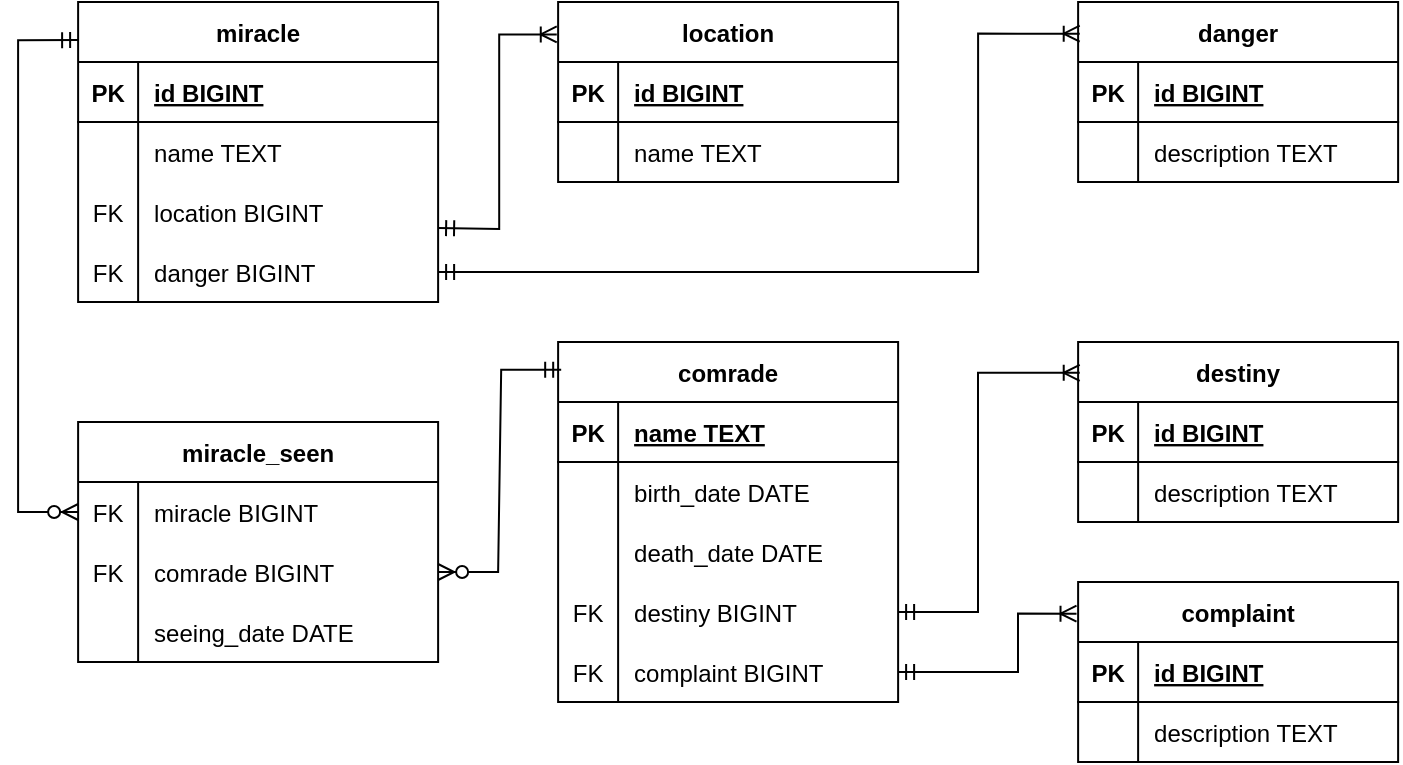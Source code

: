 <mxfile version="20.8.16" type="device"><diagram id="R2lEEEUBdFMjLlhIrx00" name="Page-1"><mxGraphModel dx="819" dy="313" grid="0" gridSize="10" guides="1" tooltips="1" connect="1" arrows="1" fold="1" page="0" pageScale="1" pageWidth="200" pageHeight="180" math="0" shadow="0" extFonts="Permanent Marker^https://fonts.googleapis.com/css?family=Permanent+Marker"><root><mxCell id="0"/><mxCell id="1" parent="0"/><mxCell id="cmuKN8WUboQFUo0ug34n-3" value="danger" style="shape=table;startSize=30;container=1;collapsible=1;childLayout=tableLayout;fixedRows=1;rowLines=0;fontStyle=1;align=center;resizeLast=1;" vertex="1" parent="1"><mxGeometry x="980.06" y="440" width="160" height="90" as="geometry"/></mxCell><mxCell id="cmuKN8WUboQFUo0ug34n-4" value="" style="shape=tableRow;horizontal=0;startSize=0;swimlaneHead=0;swimlaneBody=0;fillColor=none;collapsible=0;dropTarget=0;points=[[0,0.5],[1,0.5]];portConstraint=eastwest;strokeColor=inherit;top=0;left=0;right=0;bottom=1;" vertex="1" parent="cmuKN8WUboQFUo0ug34n-3"><mxGeometry y="30" width="160" height="30" as="geometry"/></mxCell><mxCell id="cmuKN8WUboQFUo0ug34n-5" value="PK" style="shape=partialRectangle;overflow=hidden;connectable=0;fillColor=none;strokeColor=inherit;top=0;left=0;bottom=0;right=0;fontStyle=1;" vertex="1" parent="cmuKN8WUboQFUo0ug34n-4"><mxGeometry width="30" height="30" as="geometry"><mxRectangle width="30" height="30" as="alternateBounds"/></mxGeometry></mxCell><mxCell id="cmuKN8WUboQFUo0ug34n-6" value="id BIGINT" style="shape=partialRectangle;overflow=hidden;connectable=0;fillColor=none;align=left;strokeColor=inherit;top=0;left=0;bottom=0;right=0;spacingLeft=6;fontStyle=5;" vertex="1" parent="cmuKN8WUboQFUo0ug34n-4"><mxGeometry x="30" width="130" height="30" as="geometry"><mxRectangle width="130" height="30" as="alternateBounds"/></mxGeometry></mxCell><mxCell id="cmuKN8WUboQFUo0ug34n-7" value="" style="shape=tableRow;horizontal=0;startSize=0;swimlaneHead=0;swimlaneBody=0;fillColor=none;collapsible=0;dropTarget=0;points=[[0,0.5],[1,0.5]];portConstraint=eastwest;strokeColor=inherit;top=0;left=0;right=0;bottom=0;" vertex="1" parent="cmuKN8WUboQFUo0ug34n-3"><mxGeometry y="60" width="160" height="30" as="geometry"/></mxCell><mxCell id="cmuKN8WUboQFUo0ug34n-8" value="" style="shape=partialRectangle;overflow=hidden;connectable=0;fillColor=none;strokeColor=inherit;top=0;left=0;bottom=0;right=0;" vertex="1" parent="cmuKN8WUboQFUo0ug34n-7"><mxGeometry width="30" height="30" as="geometry"><mxRectangle width="30" height="30" as="alternateBounds"/></mxGeometry></mxCell><mxCell id="cmuKN8WUboQFUo0ug34n-9" value="description TEXT" style="shape=partialRectangle;overflow=hidden;connectable=0;fillColor=none;align=left;strokeColor=inherit;top=0;left=0;bottom=0;right=0;spacingLeft=6;" vertex="1" parent="cmuKN8WUboQFUo0ug34n-7"><mxGeometry x="30" width="130" height="30" as="geometry"><mxRectangle width="130" height="30" as="alternateBounds"/></mxGeometry></mxCell><mxCell id="cmuKN8WUboQFUo0ug34n-10" value="location" style="shape=table;startSize=30;container=1;collapsible=1;childLayout=tableLayout;fixedRows=1;rowLines=0;fontStyle=1;align=center;resizeLast=1;" vertex="1" parent="1"><mxGeometry x="720.06" y="440" width="170" height="90" as="geometry"/></mxCell><mxCell id="cmuKN8WUboQFUo0ug34n-11" value="" style="shape=tableRow;horizontal=0;startSize=0;swimlaneHead=0;swimlaneBody=0;fillColor=none;collapsible=0;dropTarget=0;points=[[0,0.5],[1,0.5]];portConstraint=eastwest;strokeColor=inherit;top=0;left=0;right=0;bottom=1;" vertex="1" parent="cmuKN8WUboQFUo0ug34n-10"><mxGeometry y="30" width="170" height="30" as="geometry"/></mxCell><mxCell id="cmuKN8WUboQFUo0ug34n-12" value="PK" style="shape=partialRectangle;overflow=hidden;connectable=0;fillColor=none;strokeColor=inherit;top=0;left=0;bottom=0;right=0;fontStyle=1;" vertex="1" parent="cmuKN8WUboQFUo0ug34n-11"><mxGeometry width="30" height="30" as="geometry"><mxRectangle width="30" height="30" as="alternateBounds"/></mxGeometry></mxCell><mxCell id="cmuKN8WUboQFUo0ug34n-13" value="id BIGINT" style="shape=partialRectangle;overflow=hidden;connectable=0;fillColor=none;align=left;strokeColor=inherit;top=0;left=0;bottom=0;right=0;spacingLeft=6;fontStyle=5;" vertex="1" parent="cmuKN8WUboQFUo0ug34n-11"><mxGeometry x="30" width="140" height="30" as="geometry"><mxRectangle width="140" height="30" as="alternateBounds"/></mxGeometry></mxCell><mxCell id="cmuKN8WUboQFUo0ug34n-14" value="" style="shape=tableRow;horizontal=0;startSize=0;swimlaneHead=0;swimlaneBody=0;fillColor=none;collapsible=0;dropTarget=0;points=[[0,0.5],[1,0.5]];portConstraint=eastwest;strokeColor=inherit;top=0;left=0;right=0;bottom=0;" vertex="1" parent="cmuKN8WUboQFUo0ug34n-10"><mxGeometry y="60" width="170" height="30" as="geometry"/></mxCell><mxCell id="cmuKN8WUboQFUo0ug34n-15" value="" style="shape=partialRectangle;overflow=hidden;connectable=0;fillColor=none;strokeColor=inherit;top=0;left=0;bottom=0;right=0;" vertex="1" parent="cmuKN8WUboQFUo0ug34n-14"><mxGeometry width="30" height="30" as="geometry"><mxRectangle width="30" height="30" as="alternateBounds"/></mxGeometry></mxCell><mxCell id="cmuKN8WUboQFUo0ug34n-16" value="name TEXT" style="shape=partialRectangle;overflow=hidden;connectable=0;fillColor=none;align=left;strokeColor=inherit;top=0;left=0;bottom=0;right=0;spacingLeft=6;" vertex="1" parent="cmuKN8WUboQFUo0ug34n-14"><mxGeometry x="30" width="140" height="30" as="geometry"><mxRectangle width="140" height="30" as="alternateBounds"/></mxGeometry></mxCell><mxCell id="cmuKN8WUboQFUo0ug34n-17" value="miracle" style="shape=table;startSize=30;container=1;collapsible=1;childLayout=tableLayout;fixedRows=1;rowLines=0;fontStyle=1;align=center;resizeLast=1;" vertex="1" parent="1"><mxGeometry x="480.06" y="440" width="180" height="150" as="geometry"/></mxCell><mxCell id="cmuKN8WUboQFUo0ug34n-18" value="" style="shape=tableRow;horizontal=0;startSize=0;swimlaneHead=0;swimlaneBody=0;fillColor=none;collapsible=0;dropTarget=0;points=[[0,0.5],[1,0.5]];portConstraint=eastwest;strokeColor=inherit;top=0;left=0;right=0;bottom=1;" vertex="1" parent="cmuKN8WUboQFUo0ug34n-17"><mxGeometry y="30" width="180" height="30" as="geometry"/></mxCell><mxCell id="cmuKN8WUboQFUo0ug34n-19" value="PK" style="shape=partialRectangle;overflow=hidden;connectable=0;fillColor=none;strokeColor=inherit;top=0;left=0;bottom=0;right=0;fontStyle=1;" vertex="1" parent="cmuKN8WUboQFUo0ug34n-18"><mxGeometry width="30" height="30" as="geometry"><mxRectangle width="30" height="30" as="alternateBounds"/></mxGeometry></mxCell><mxCell id="cmuKN8WUboQFUo0ug34n-20" value="id BIGINT" style="shape=partialRectangle;overflow=hidden;connectable=0;fillColor=none;align=left;strokeColor=inherit;top=0;left=0;bottom=0;right=0;spacingLeft=6;fontStyle=5;" vertex="1" parent="cmuKN8WUboQFUo0ug34n-18"><mxGeometry x="30" width="150" height="30" as="geometry"><mxRectangle width="150" height="30" as="alternateBounds"/></mxGeometry></mxCell><mxCell id="cmuKN8WUboQFUo0ug34n-21" value="" style="shape=tableRow;horizontal=0;startSize=0;swimlaneHead=0;swimlaneBody=0;fillColor=none;collapsible=0;dropTarget=0;points=[[0,0.5],[1,0.5]];portConstraint=eastwest;strokeColor=inherit;top=0;left=0;right=0;bottom=0;" vertex="1" parent="cmuKN8WUboQFUo0ug34n-17"><mxGeometry y="60" width="180" height="30" as="geometry"/></mxCell><mxCell id="cmuKN8WUboQFUo0ug34n-22" value="" style="shape=partialRectangle;overflow=hidden;connectable=0;fillColor=none;strokeColor=inherit;top=0;left=0;bottom=0;right=0;" vertex="1" parent="cmuKN8WUboQFUo0ug34n-21"><mxGeometry width="30" height="30" as="geometry"><mxRectangle width="30" height="30" as="alternateBounds"/></mxGeometry></mxCell><mxCell id="cmuKN8WUboQFUo0ug34n-23" value="name TEXT " style="shape=partialRectangle;overflow=hidden;connectable=0;fillColor=none;align=left;strokeColor=inherit;top=0;left=0;bottom=0;right=0;spacingLeft=6;" vertex="1" parent="cmuKN8WUboQFUo0ug34n-21"><mxGeometry x="30" width="150" height="30" as="geometry"><mxRectangle width="150" height="30" as="alternateBounds"/></mxGeometry></mxCell><mxCell id="cmuKN8WUboQFUo0ug34n-24" value="" style="shape=tableRow;horizontal=0;startSize=0;swimlaneHead=0;swimlaneBody=0;fillColor=none;collapsible=0;dropTarget=0;points=[[0,0.5],[1,0.5]];portConstraint=eastwest;strokeColor=inherit;top=0;left=0;right=0;bottom=0;" vertex="1" parent="cmuKN8WUboQFUo0ug34n-17"><mxGeometry y="90" width="180" height="30" as="geometry"/></mxCell><mxCell id="cmuKN8WUboQFUo0ug34n-25" value="FK" style="shape=partialRectangle;overflow=hidden;connectable=0;fillColor=none;strokeColor=inherit;top=0;left=0;bottom=0;right=0;" vertex="1" parent="cmuKN8WUboQFUo0ug34n-24"><mxGeometry width="30" height="30" as="geometry"><mxRectangle width="30" height="30" as="alternateBounds"/></mxGeometry></mxCell><mxCell id="cmuKN8WUboQFUo0ug34n-26" value="location BIGINT " style="shape=partialRectangle;overflow=hidden;connectable=0;fillColor=none;align=left;strokeColor=inherit;top=0;left=0;bottom=0;right=0;spacingLeft=6;" vertex="1" parent="cmuKN8WUboQFUo0ug34n-24"><mxGeometry x="30" width="150" height="30" as="geometry"><mxRectangle width="150" height="30" as="alternateBounds"/></mxGeometry></mxCell><mxCell id="cmuKN8WUboQFUo0ug34n-27" value="" style="shape=tableRow;horizontal=0;startSize=0;swimlaneHead=0;swimlaneBody=0;fillColor=none;collapsible=0;dropTarget=0;points=[[0,0.5],[1,0.5]];portConstraint=eastwest;strokeColor=inherit;top=0;left=0;right=0;bottom=0;" vertex="1" parent="cmuKN8WUboQFUo0ug34n-17"><mxGeometry y="120" width="180" height="30" as="geometry"/></mxCell><mxCell id="cmuKN8WUboQFUo0ug34n-28" value="FK" style="shape=partialRectangle;overflow=hidden;connectable=0;fillColor=none;strokeColor=inherit;top=0;left=0;bottom=0;right=0;" vertex="1" parent="cmuKN8WUboQFUo0ug34n-27"><mxGeometry width="30" height="30" as="geometry"><mxRectangle width="30" height="30" as="alternateBounds"/></mxGeometry></mxCell><mxCell id="cmuKN8WUboQFUo0ug34n-29" value="danger BIGINT " style="shape=partialRectangle;overflow=hidden;connectable=0;fillColor=none;align=left;strokeColor=inherit;top=0;left=0;bottom=0;right=0;spacingLeft=6;" vertex="1" parent="cmuKN8WUboQFUo0ug34n-27"><mxGeometry x="30" width="150" height="30" as="geometry"><mxRectangle width="150" height="30" as="alternateBounds"/></mxGeometry></mxCell><mxCell id="cmuKN8WUboQFUo0ug34n-30" value="destiny" style="shape=table;startSize=30;container=1;collapsible=1;childLayout=tableLayout;fixedRows=1;rowLines=0;fontStyle=1;align=center;resizeLast=1;" vertex="1" parent="1"><mxGeometry x="980.06" y="610" width="160" height="90" as="geometry"/></mxCell><mxCell id="cmuKN8WUboQFUo0ug34n-31" value="" style="shape=tableRow;horizontal=0;startSize=0;swimlaneHead=0;swimlaneBody=0;fillColor=none;collapsible=0;dropTarget=0;points=[[0,0.5],[1,0.5]];portConstraint=eastwest;strokeColor=inherit;top=0;left=0;right=0;bottom=1;" vertex="1" parent="cmuKN8WUboQFUo0ug34n-30"><mxGeometry y="30" width="160" height="30" as="geometry"/></mxCell><mxCell id="cmuKN8WUboQFUo0ug34n-32" value="PK" style="shape=partialRectangle;overflow=hidden;connectable=0;fillColor=none;strokeColor=inherit;top=0;left=0;bottom=0;right=0;fontStyle=1;" vertex="1" parent="cmuKN8WUboQFUo0ug34n-31"><mxGeometry width="30" height="30" as="geometry"><mxRectangle width="30" height="30" as="alternateBounds"/></mxGeometry></mxCell><mxCell id="cmuKN8WUboQFUo0ug34n-33" value="id BIGINT" style="shape=partialRectangle;overflow=hidden;connectable=0;fillColor=none;align=left;strokeColor=inherit;top=0;left=0;bottom=0;right=0;spacingLeft=6;fontStyle=5;" vertex="1" parent="cmuKN8WUboQFUo0ug34n-31"><mxGeometry x="30" width="130" height="30" as="geometry"><mxRectangle width="130" height="30" as="alternateBounds"/></mxGeometry></mxCell><mxCell id="cmuKN8WUboQFUo0ug34n-34" value="" style="shape=tableRow;horizontal=0;startSize=0;swimlaneHead=0;swimlaneBody=0;fillColor=none;collapsible=0;dropTarget=0;points=[[0,0.5],[1,0.5]];portConstraint=eastwest;strokeColor=inherit;top=0;left=0;right=0;bottom=0;" vertex="1" parent="cmuKN8WUboQFUo0ug34n-30"><mxGeometry y="60" width="160" height="30" as="geometry"/></mxCell><mxCell id="cmuKN8WUboQFUo0ug34n-35" value="" style="shape=partialRectangle;overflow=hidden;connectable=0;fillColor=none;strokeColor=inherit;top=0;left=0;bottom=0;right=0;" vertex="1" parent="cmuKN8WUboQFUo0ug34n-34"><mxGeometry width="30" height="30" as="geometry"><mxRectangle width="30" height="30" as="alternateBounds"/></mxGeometry></mxCell><mxCell id="cmuKN8WUboQFUo0ug34n-36" value="description TEXT" style="shape=partialRectangle;overflow=hidden;connectable=0;fillColor=none;align=left;strokeColor=inherit;top=0;left=0;bottom=0;right=0;spacingLeft=6;" vertex="1" parent="cmuKN8WUboQFUo0ug34n-34"><mxGeometry x="30" width="130" height="30" as="geometry"><mxRectangle width="130" height="30" as="alternateBounds"/></mxGeometry></mxCell><mxCell id="cmuKN8WUboQFUo0ug34n-37" value="complaint" style="shape=table;startSize=30;container=1;collapsible=1;childLayout=tableLayout;fixedRows=1;rowLines=0;fontStyle=1;align=center;resizeLast=1;" vertex="1" parent="1"><mxGeometry x="980.06" y="730" width="160" height="90" as="geometry"/></mxCell><mxCell id="cmuKN8WUboQFUo0ug34n-38" value="" style="shape=tableRow;horizontal=0;startSize=0;swimlaneHead=0;swimlaneBody=0;fillColor=none;collapsible=0;dropTarget=0;points=[[0,0.5],[1,0.5]];portConstraint=eastwest;strokeColor=inherit;top=0;left=0;right=0;bottom=1;" vertex="1" parent="cmuKN8WUboQFUo0ug34n-37"><mxGeometry y="30" width="160" height="30" as="geometry"/></mxCell><mxCell id="cmuKN8WUboQFUo0ug34n-39" value="PK" style="shape=partialRectangle;overflow=hidden;connectable=0;fillColor=none;strokeColor=inherit;top=0;left=0;bottom=0;right=0;fontStyle=1;" vertex="1" parent="cmuKN8WUboQFUo0ug34n-38"><mxGeometry width="30" height="30" as="geometry"><mxRectangle width="30" height="30" as="alternateBounds"/></mxGeometry></mxCell><mxCell id="cmuKN8WUboQFUo0ug34n-40" value="id BIGINT" style="shape=partialRectangle;overflow=hidden;connectable=0;fillColor=none;align=left;strokeColor=inherit;top=0;left=0;bottom=0;right=0;spacingLeft=6;fontStyle=5;" vertex="1" parent="cmuKN8WUboQFUo0ug34n-38"><mxGeometry x="30" width="130" height="30" as="geometry"><mxRectangle width="130" height="30" as="alternateBounds"/></mxGeometry></mxCell><mxCell id="cmuKN8WUboQFUo0ug34n-41" value="" style="shape=tableRow;horizontal=0;startSize=0;swimlaneHead=0;swimlaneBody=0;fillColor=none;collapsible=0;dropTarget=0;points=[[0,0.5],[1,0.5]];portConstraint=eastwest;strokeColor=inherit;top=0;left=0;right=0;bottom=0;" vertex="1" parent="cmuKN8WUboQFUo0ug34n-37"><mxGeometry y="60" width="160" height="30" as="geometry"/></mxCell><mxCell id="cmuKN8WUboQFUo0ug34n-42" value="" style="shape=partialRectangle;overflow=hidden;connectable=0;fillColor=none;strokeColor=inherit;top=0;left=0;bottom=0;right=0;" vertex="1" parent="cmuKN8WUboQFUo0ug34n-41"><mxGeometry width="30" height="30" as="geometry"><mxRectangle width="30" height="30" as="alternateBounds"/></mxGeometry></mxCell><mxCell id="cmuKN8WUboQFUo0ug34n-43" value="description TEXT" style="shape=partialRectangle;overflow=hidden;connectable=0;fillColor=none;align=left;strokeColor=inherit;top=0;left=0;bottom=0;right=0;spacingLeft=6;" vertex="1" parent="cmuKN8WUboQFUo0ug34n-41"><mxGeometry x="30" width="130" height="30" as="geometry"><mxRectangle width="130" height="30" as="alternateBounds"/></mxGeometry></mxCell><mxCell id="cmuKN8WUboQFUo0ug34n-44" value="comrade" style="shape=table;startSize=30;container=1;collapsible=1;childLayout=tableLayout;fixedRows=1;rowLines=0;fontStyle=1;align=center;resizeLast=1;" vertex="1" parent="1"><mxGeometry x="720.06" y="610" width="170" height="180" as="geometry"/></mxCell><mxCell id="cmuKN8WUboQFUo0ug34n-45" value="" style="shape=tableRow;horizontal=0;startSize=0;swimlaneHead=0;swimlaneBody=0;fillColor=none;collapsible=0;dropTarget=0;points=[[0,0.5],[1,0.5]];portConstraint=eastwest;strokeColor=inherit;top=0;left=0;right=0;bottom=1;" vertex="1" parent="cmuKN8WUboQFUo0ug34n-44"><mxGeometry y="30" width="170" height="30" as="geometry"/></mxCell><mxCell id="cmuKN8WUboQFUo0ug34n-46" value="PK" style="shape=partialRectangle;overflow=hidden;connectable=0;fillColor=none;strokeColor=inherit;top=0;left=0;bottom=0;right=0;fontStyle=1;" vertex="1" parent="cmuKN8WUboQFUo0ug34n-45"><mxGeometry width="30" height="30" as="geometry"><mxRectangle width="30" height="30" as="alternateBounds"/></mxGeometry></mxCell><mxCell id="cmuKN8WUboQFUo0ug34n-47" value="name TEXT" style="shape=partialRectangle;overflow=hidden;connectable=0;fillColor=none;align=left;strokeColor=inherit;top=0;left=0;bottom=0;right=0;spacingLeft=6;fontStyle=5;" vertex="1" parent="cmuKN8WUboQFUo0ug34n-45"><mxGeometry x="30" width="140" height="30" as="geometry"><mxRectangle width="140" height="30" as="alternateBounds"/></mxGeometry></mxCell><mxCell id="cmuKN8WUboQFUo0ug34n-51" value="" style="shape=tableRow;horizontal=0;startSize=0;swimlaneHead=0;swimlaneBody=0;fillColor=none;collapsible=0;dropTarget=0;points=[[0,0.5],[1,0.5]];portConstraint=eastwest;strokeColor=inherit;top=0;left=0;right=0;bottom=0;" vertex="1" parent="cmuKN8WUboQFUo0ug34n-44"><mxGeometry y="60" width="170" height="30" as="geometry"/></mxCell><mxCell id="cmuKN8WUboQFUo0ug34n-52" value="" style="shape=partialRectangle;overflow=hidden;connectable=0;fillColor=none;strokeColor=inherit;top=0;left=0;bottom=0;right=0;" vertex="1" parent="cmuKN8WUboQFUo0ug34n-51"><mxGeometry width="30" height="30" as="geometry"><mxRectangle width="30" height="30" as="alternateBounds"/></mxGeometry></mxCell><mxCell id="cmuKN8WUboQFUo0ug34n-53" value="birth_date DATE" style="shape=partialRectangle;overflow=hidden;connectable=0;fillColor=none;align=left;strokeColor=inherit;top=0;left=0;bottom=0;right=0;spacingLeft=6;" vertex="1" parent="cmuKN8WUboQFUo0ug34n-51"><mxGeometry x="30" width="140" height="30" as="geometry"><mxRectangle width="140" height="30" as="alternateBounds"/></mxGeometry></mxCell><mxCell id="cmuKN8WUboQFUo0ug34n-54" value="" style="shape=tableRow;horizontal=0;startSize=0;swimlaneHead=0;swimlaneBody=0;fillColor=none;collapsible=0;dropTarget=0;points=[[0,0.5],[1,0.5]];portConstraint=eastwest;strokeColor=inherit;top=0;left=0;right=0;bottom=0;" vertex="1" parent="cmuKN8WUboQFUo0ug34n-44"><mxGeometry y="90" width="170" height="30" as="geometry"/></mxCell><mxCell id="cmuKN8WUboQFUo0ug34n-55" value="" style="shape=partialRectangle;overflow=hidden;connectable=0;fillColor=none;strokeColor=inherit;top=0;left=0;bottom=0;right=0;" vertex="1" parent="cmuKN8WUboQFUo0ug34n-54"><mxGeometry width="30" height="30" as="geometry"><mxRectangle width="30" height="30" as="alternateBounds"/></mxGeometry></mxCell><mxCell id="cmuKN8WUboQFUo0ug34n-56" value="death_date DATE" style="shape=partialRectangle;overflow=hidden;connectable=0;fillColor=none;align=left;strokeColor=inherit;top=0;left=0;bottom=0;right=0;spacingLeft=6;" vertex="1" parent="cmuKN8WUboQFUo0ug34n-54"><mxGeometry x="30" width="140" height="30" as="geometry"><mxRectangle width="140" height="30" as="alternateBounds"/></mxGeometry></mxCell><mxCell id="cmuKN8WUboQFUo0ug34n-57" value="" style="shape=tableRow;horizontal=0;startSize=0;swimlaneHead=0;swimlaneBody=0;fillColor=none;collapsible=0;dropTarget=0;points=[[0,0.5],[1,0.5]];portConstraint=eastwest;strokeColor=inherit;top=0;left=0;right=0;bottom=0;" vertex="1" parent="cmuKN8WUboQFUo0ug34n-44"><mxGeometry y="120" width="170" height="30" as="geometry"/></mxCell><mxCell id="cmuKN8WUboQFUo0ug34n-58" value="FK" style="shape=partialRectangle;overflow=hidden;connectable=0;fillColor=none;strokeColor=inherit;top=0;left=0;bottom=0;right=0;" vertex="1" parent="cmuKN8WUboQFUo0ug34n-57"><mxGeometry width="30" height="30" as="geometry"><mxRectangle width="30" height="30" as="alternateBounds"/></mxGeometry></mxCell><mxCell id="cmuKN8WUboQFUo0ug34n-59" value="destiny BIGINT" style="shape=partialRectangle;overflow=hidden;connectable=0;fillColor=none;align=left;strokeColor=inherit;top=0;left=0;bottom=0;right=0;spacingLeft=6;" vertex="1" parent="cmuKN8WUboQFUo0ug34n-57"><mxGeometry x="30" width="140" height="30" as="geometry"><mxRectangle width="140" height="30" as="alternateBounds"/></mxGeometry></mxCell><mxCell id="cmuKN8WUboQFUo0ug34n-60" value="" style="shape=tableRow;horizontal=0;startSize=0;swimlaneHead=0;swimlaneBody=0;fillColor=none;collapsible=0;dropTarget=0;points=[[0,0.5],[1,0.5]];portConstraint=eastwest;strokeColor=inherit;top=0;left=0;right=0;bottom=0;" vertex="1" parent="cmuKN8WUboQFUo0ug34n-44"><mxGeometry y="150" width="170" height="30" as="geometry"/></mxCell><mxCell id="cmuKN8WUboQFUo0ug34n-61" value="FK" style="shape=partialRectangle;overflow=hidden;connectable=0;fillColor=none;strokeColor=inherit;top=0;left=0;bottom=0;right=0;" vertex="1" parent="cmuKN8WUboQFUo0ug34n-60"><mxGeometry width="30" height="30" as="geometry"><mxRectangle width="30" height="30" as="alternateBounds"/></mxGeometry></mxCell><mxCell id="cmuKN8WUboQFUo0ug34n-62" value="complaint BIGINT" style="shape=partialRectangle;overflow=hidden;connectable=0;fillColor=none;align=left;strokeColor=inherit;top=0;left=0;bottom=0;right=0;spacingLeft=6;" vertex="1" parent="cmuKN8WUboQFUo0ug34n-60"><mxGeometry x="30" width="140" height="30" as="geometry"><mxRectangle width="140" height="30" as="alternateBounds"/></mxGeometry></mxCell><mxCell id="cmuKN8WUboQFUo0ug34n-63" value="miracle_seen" style="shape=table;startSize=30;container=1;collapsible=1;childLayout=tableLayout;fixedRows=1;rowLines=0;fontStyle=1;align=center;resizeLast=1;" vertex="1" parent="1"><mxGeometry x="480.06" y="650" width="180" height="120" as="geometry"/></mxCell><mxCell id="cmuKN8WUboQFUo0ug34n-64" value="" style="shape=tableRow;horizontal=0;startSize=0;swimlaneHead=0;swimlaneBody=0;fillColor=none;collapsible=0;dropTarget=0;points=[[0,0.5],[1,0.5]];portConstraint=eastwest;strokeColor=inherit;top=0;left=0;right=0;bottom=0;" vertex="1" parent="cmuKN8WUboQFUo0ug34n-63"><mxGeometry y="30" width="180" height="30" as="geometry"/></mxCell><mxCell id="cmuKN8WUboQFUo0ug34n-65" value="FK" style="shape=partialRectangle;overflow=hidden;connectable=0;fillColor=none;strokeColor=inherit;top=0;left=0;bottom=0;right=0;" vertex="1" parent="cmuKN8WUboQFUo0ug34n-64"><mxGeometry width="30" height="30" as="geometry"><mxRectangle width="30" height="30" as="alternateBounds"/></mxGeometry></mxCell><mxCell id="cmuKN8WUboQFUo0ug34n-66" value="miracle BIGINT " style="shape=partialRectangle;overflow=hidden;connectable=0;fillColor=none;align=left;strokeColor=inherit;top=0;left=0;bottom=0;right=0;spacingLeft=6;" vertex="1" parent="cmuKN8WUboQFUo0ug34n-64"><mxGeometry x="30" width="150" height="30" as="geometry"><mxRectangle width="150" height="30" as="alternateBounds"/></mxGeometry></mxCell><mxCell id="cmuKN8WUboQFUo0ug34n-67" value="" style="shape=tableRow;horizontal=0;startSize=0;swimlaneHead=0;swimlaneBody=0;fillColor=none;collapsible=0;dropTarget=0;points=[[0,0.5],[1,0.5]];portConstraint=eastwest;strokeColor=inherit;top=0;left=0;right=0;bottom=0;" vertex="1" parent="cmuKN8WUboQFUo0ug34n-63"><mxGeometry y="60" width="180" height="30" as="geometry"/></mxCell><mxCell id="cmuKN8WUboQFUo0ug34n-68" value="FK" style="shape=partialRectangle;overflow=hidden;connectable=0;fillColor=none;strokeColor=inherit;top=0;left=0;bottom=0;right=0;" vertex="1" parent="cmuKN8WUboQFUo0ug34n-67"><mxGeometry width="30" height="30" as="geometry"><mxRectangle width="30" height="30" as="alternateBounds"/></mxGeometry></mxCell><mxCell id="cmuKN8WUboQFUo0ug34n-69" value="comrade BIGINT" style="shape=partialRectangle;overflow=hidden;connectable=0;fillColor=none;align=left;strokeColor=inherit;top=0;left=0;bottom=0;right=0;spacingLeft=6;" vertex="1" parent="cmuKN8WUboQFUo0ug34n-67"><mxGeometry x="30" width="150" height="30" as="geometry"><mxRectangle width="150" height="30" as="alternateBounds"/></mxGeometry></mxCell><mxCell id="cmuKN8WUboQFUo0ug34n-70" value="" style="shape=tableRow;horizontal=0;startSize=0;swimlaneHead=0;swimlaneBody=0;fillColor=none;collapsible=0;dropTarget=0;points=[[0,0.5],[1,0.5]];portConstraint=eastwest;strokeColor=inherit;top=0;left=0;right=0;bottom=0;" vertex="1" parent="cmuKN8WUboQFUo0ug34n-63"><mxGeometry y="90" width="180" height="30" as="geometry"/></mxCell><mxCell id="cmuKN8WUboQFUo0ug34n-71" value="" style="shape=partialRectangle;overflow=hidden;connectable=0;fillColor=none;strokeColor=inherit;top=0;left=0;bottom=0;right=0;" vertex="1" parent="cmuKN8WUboQFUo0ug34n-70"><mxGeometry width="30" height="30" as="geometry"><mxRectangle width="30" height="30" as="alternateBounds"/></mxGeometry></mxCell><mxCell id="cmuKN8WUboQFUo0ug34n-72" value="seeing_date DATE" style="shape=partialRectangle;overflow=hidden;connectable=0;fillColor=none;align=left;strokeColor=inherit;top=0;left=0;bottom=0;right=0;spacingLeft=6;" vertex="1" parent="cmuKN8WUboQFUo0ug34n-70"><mxGeometry x="30" width="150" height="30" as="geometry"><mxRectangle width="150" height="30" as="alternateBounds"/></mxGeometry></mxCell><mxCell id="cmuKN8WUboQFUo0ug34n-74" value="" style="edgeStyle=orthogonalEdgeStyle;fontSize=12;html=1;endArrow=ERzeroToMany;startArrow=ERmandOne;rounded=0;exitX=0;exitY=0.127;exitDx=0;exitDy=0;exitPerimeter=0;entryX=0;entryY=0.5;entryDx=0;entryDy=0;" edge="1" parent="1" source="cmuKN8WUboQFUo0ug34n-17" target="cmuKN8WUboQFUo0ug34n-64"><mxGeometry width="100" height="100" relative="1" as="geometry"><mxPoint x="390.06" y="485" as="sourcePoint"/><mxPoint x="450.06" y="700" as="targetPoint"/><Array as="points"><mxPoint x="450.06" y="459"/><mxPoint x="450.06" y="695"/></Array></mxGeometry></mxCell><mxCell id="cmuKN8WUboQFUo0ug34n-76" value="" style="edgeStyle=entityRelationEdgeStyle;fontSize=12;html=1;endArrow=ERzeroToMany;startArrow=ERmandOne;rounded=0;exitX=0.009;exitY=0.077;exitDx=0;exitDy=0;exitPerimeter=0;entryX=1;entryY=0.5;entryDx=0;entryDy=0;" edge="1" parent="1" source="cmuKN8WUboQFUo0ug34n-44" target="cmuKN8WUboQFUo0ug34n-67"><mxGeometry width="100" height="100" relative="1" as="geometry"><mxPoint x="740.06" y="700" as="sourcePoint"/><mxPoint x="840.06" y="600" as="targetPoint"/></mxGeometry></mxCell><mxCell id="cmuKN8WUboQFUo0ug34n-77" value="" style="edgeStyle=orthogonalEdgeStyle;fontSize=12;html=1;endArrow=ERoneToMany;startArrow=ERmandOne;rounded=0;entryX=-0.005;entryY=0.176;entryDx=0;entryDy=0;entryPerimeter=0;exitX=1;exitY=0.5;exitDx=0;exitDy=0;" edge="1" parent="1" source="cmuKN8WUboQFUo0ug34n-60" target="cmuKN8WUboQFUo0ug34n-37"><mxGeometry width="100" height="100" relative="1" as="geometry"><mxPoint x="740.06" y="700" as="sourcePoint"/><mxPoint x="840.06" y="600" as="targetPoint"/><Array as="points"><mxPoint x="950" y="775"/><mxPoint x="950" y="746"/></Array></mxGeometry></mxCell><mxCell id="cmuKN8WUboQFUo0ug34n-78" value="" style="edgeStyle=orthogonalEdgeStyle;fontSize=12;html=1;endArrow=ERoneToMany;startArrow=ERmandOne;rounded=0;entryX=0.005;entryY=0.171;entryDx=0;entryDy=0;entryPerimeter=0;exitX=1;exitY=0.5;exitDx=0;exitDy=0;" edge="1" parent="1" source="cmuKN8WUboQFUo0ug34n-57" target="cmuKN8WUboQFUo0ug34n-30"><mxGeometry width="100" height="100" relative="1" as="geometry"><mxPoint x="740.06" y="700" as="sourcePoint"/><mxPoint x="840.06" y="600" as="targetPoint"/><Array as="points"><mxPoint x="930" y="745"/><mxPoint x="930" y="625"/></Array></mxGeometry></mxCell><mxCell id="cmuKN8WUboQFUo0ug34n-79" value="" style="edgeStyle=orthogonalEdgeStyle;fontSize=12;html=1;endArrow=ERoneToMany;startArrow=ERmandOne;rounded=0;exitX=1;exitY=0.5;exitDx=0;exitDy=0;entryX=0.005;entryY=0.176;entryDx=0;entryDy=0;entryPerimeter=0;" edge="1" parent="1" source="cmuKN8WUboQFUo0ug34n-27" target="cmuKN8WUboQFUo0ug34n-3"><mxGeometry width="100" height="100" relative="1" as="geometry"><mxPoint x="740.06" y="700" as="sourcePoint"/><mxPoint x="840.06" y="600" as="targetPoint"/><Array as="points"><mxPoint x="930.06" y="575"/><mxPoint x="930.06" y="456"/></Array></mxGeometry></mxCell><mxCell id="cmuKN8WUboQFUo0ug34n-80" value="" style="edgeStyle=orthogonalEdgeStyle;fontSize=12;html=1;endArrow=ERoneToMany;startArrow=ERmandOne;rounded=0;entryX=-0.004;entryY=0.18;entryDx=0;entryDy=0;entryPerimeter=0;" edge="1" parent="1" target="cmuKN8WUboQFUo0ug34n-10"><mxGeometry width="100" height="100" relative="1" as="geometry"><mxPoint x="660.06" y="553" as="sourcePoint"/><mxPoint x="840.06" y="600" as="targetPoint"/></mxGeometry></mxCell></root></mxGraphModel></diagram></mxfile>